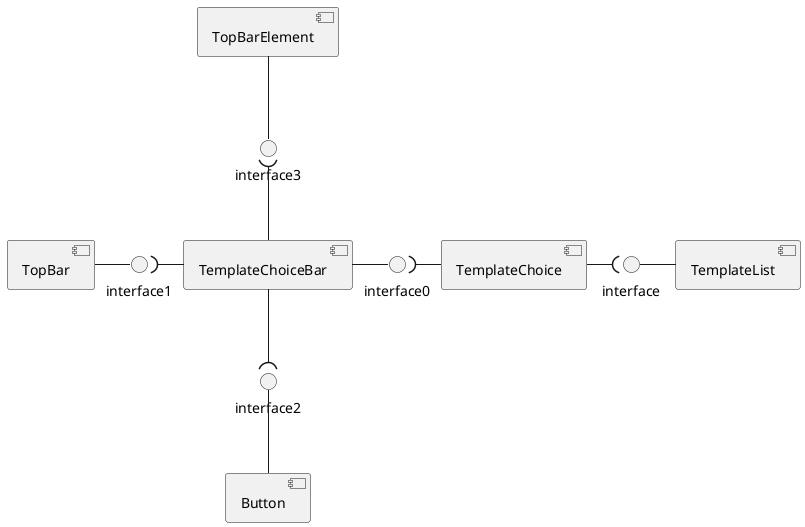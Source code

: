 @startuml
[TemplateChoice] -right-( interface
[TemplateChoice] -left-( interface0
[TemplateChoiceBar] -right- interface0
[TemplateList] -left- interface

[TemplateChoiceBar] -left-( interface1
[TopBar] -right- interface1

[TemplateChoiceBar] -down-( interface2
[Button] -up- interface2

[TemplateChoiceBar] -up-( interface3
[TopBarElement] -down- interface3
@enduml
